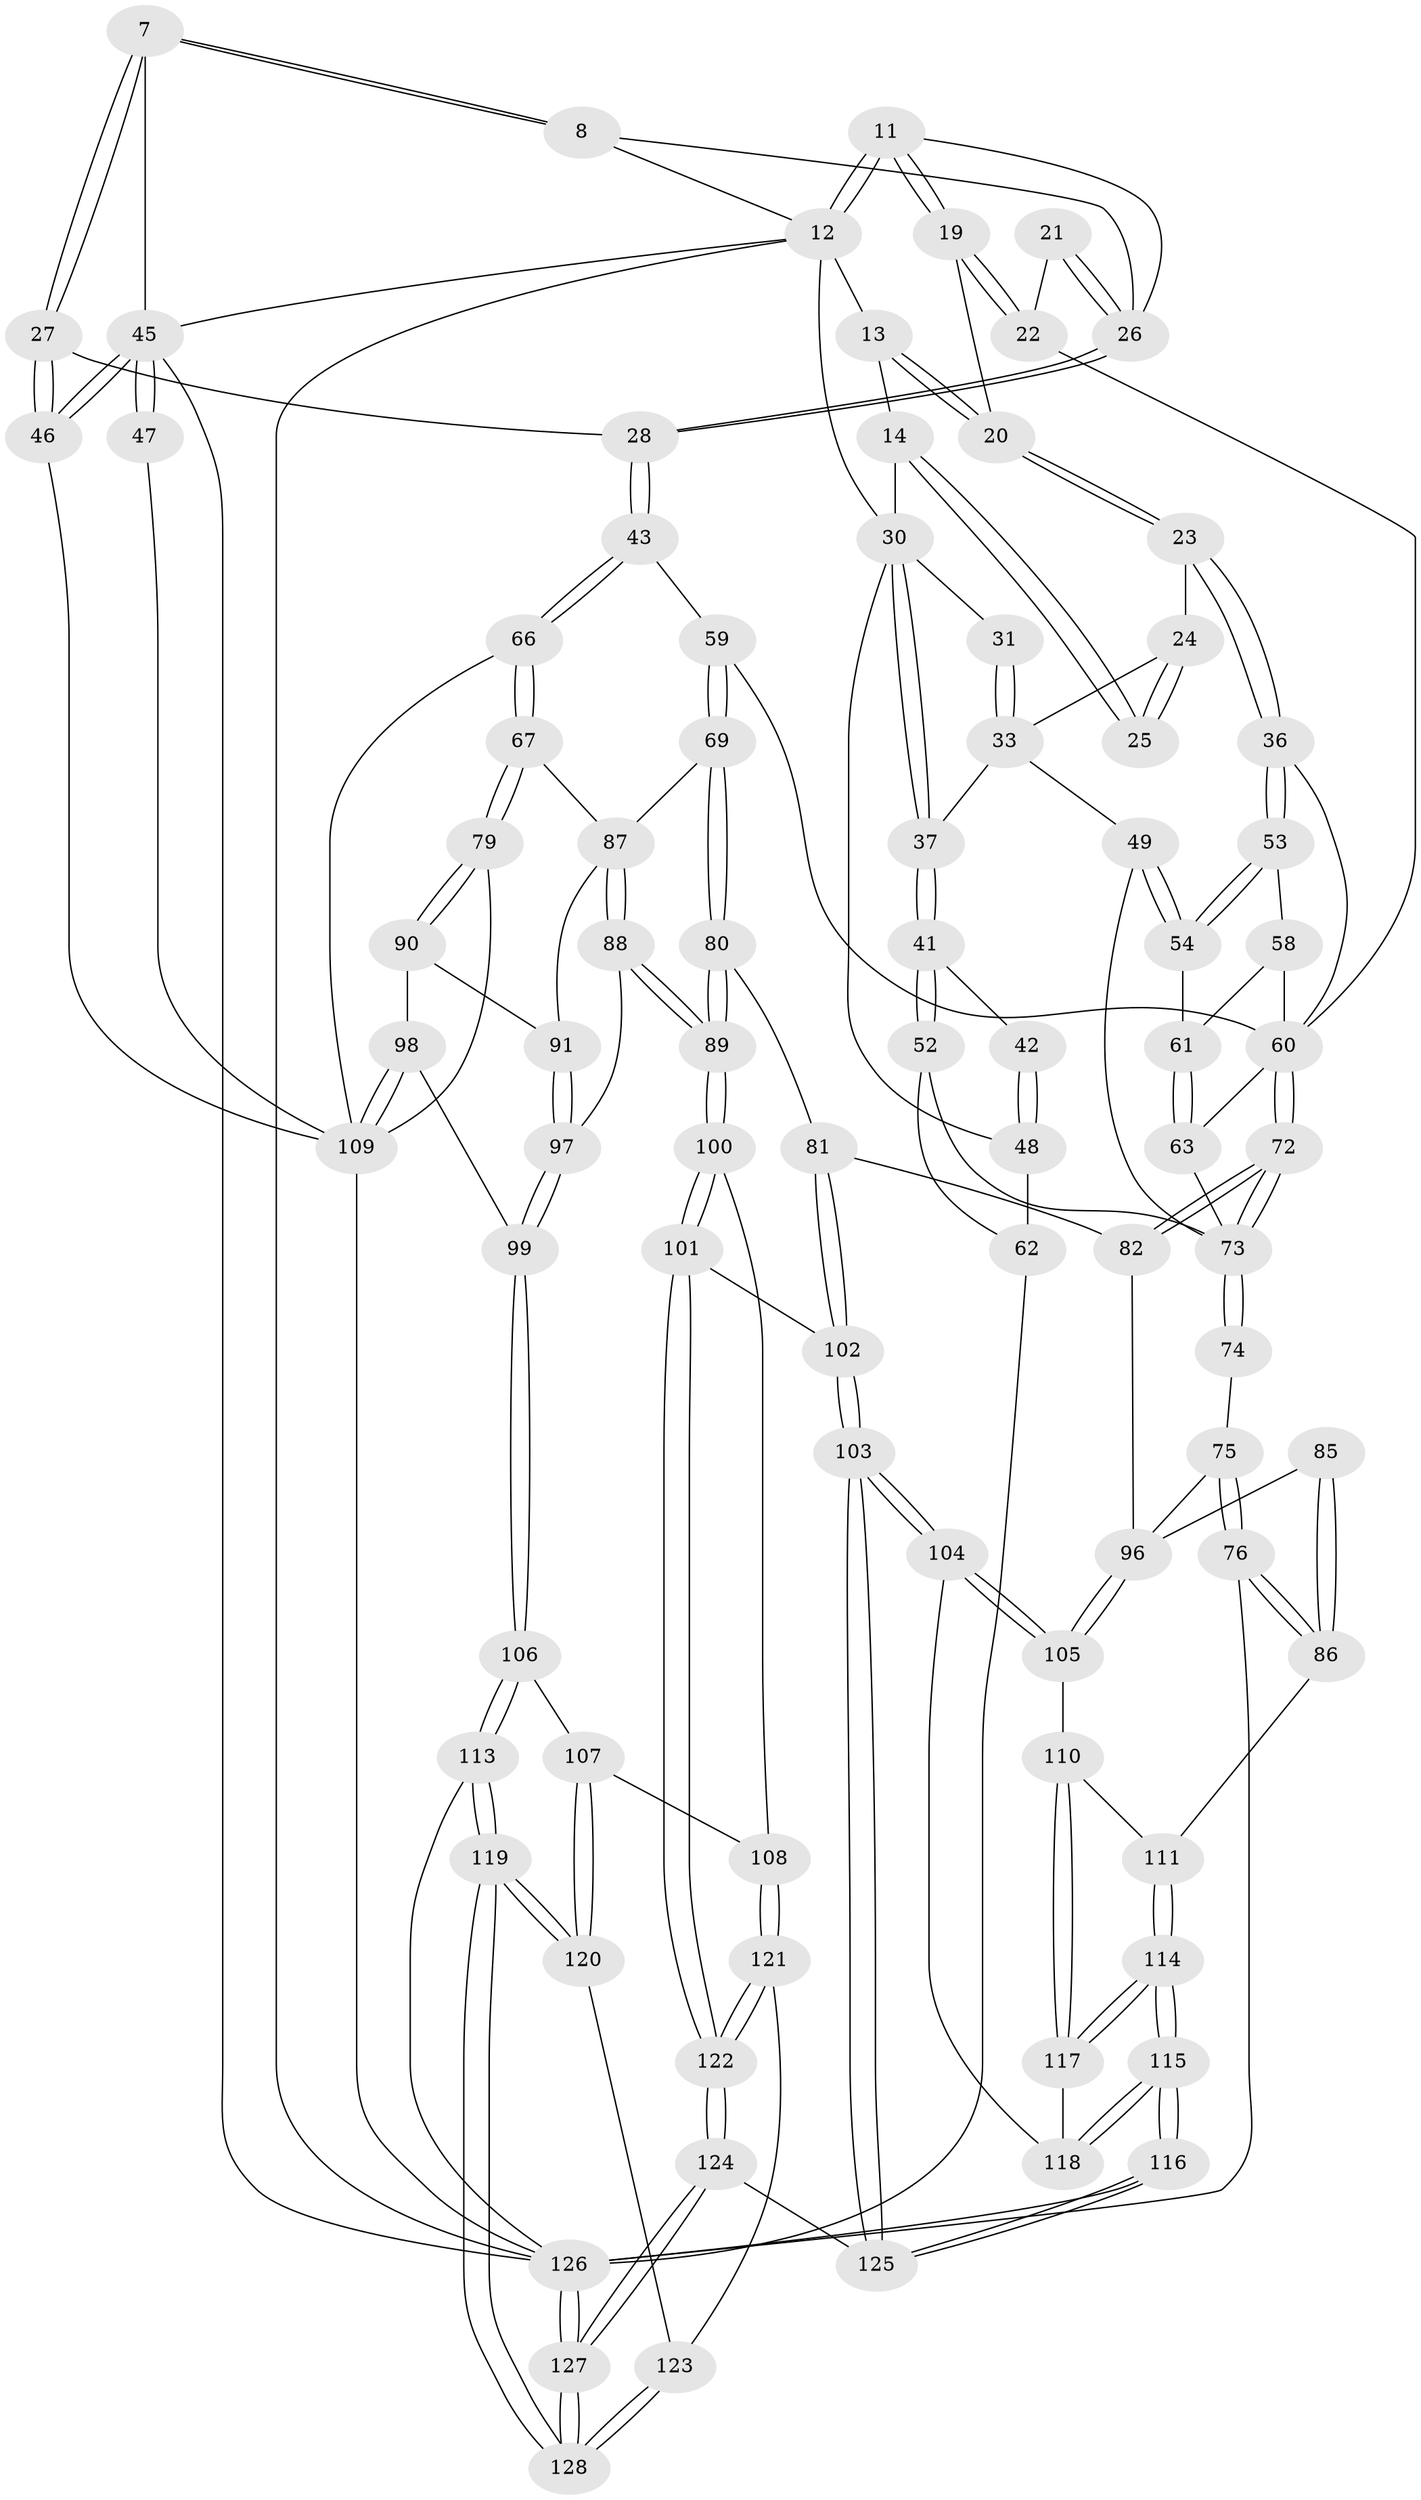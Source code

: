 // original degree distribution, {3: 0.0234375, 6: 0.234375, 4: 0.234375, 5: 0.5078125}
// Generated by graph-tools (version 1.1) at 2025/05/03/04/25 22:05:30]
// undirected, 89 vertices, 215 edges
graph export_dot {
graph [start="1"]
  node [color=gray90,style=filled];
  7 [pos="+0.8508489123765898+0.1211873263343718"];
  8 [pos="+0.7754398580180121+0"];
  11 [pos="+0.5609670785513486+0.12232123687845127",super="+10"];
  12 [pos="+0.3176457838262851+0",super="+4+5+9"];
  13 [pos="+0.31536686729635593+0.023163021369430062"];
  14 [pos="+0.2899970013730439+0.0787395319837252"];
  19 [pos="+0.5502906541293118+0.15390624893767538"];
  20 [pos="+0.4530797314906219+0.17581928942651806"];
  21 [pos="+0.5839407462318698+0.2033012829992128"];
  22 [pos="+0.581564877780066+0.20338097276097036"];
  23 [pos="+0.4310305755098506+0.2566565659739518"];
  24 [pos="+0.31472315804708567+0.2281250113027803"];
  25 [pos="+0.28582647664226957+0.09449995151068463"];
  26 [pos="+0.7323932154486091+0.2617091075744353",super="+17+18"];
  27 [pos="+0.7869783625744374+0.30624694555233883"];
  28 [pos="+0.7600099517184266+0.3053711947137199"];
  30 [pos="+0.13384938975323013+0.2010365995121254",super="+29+16"];
  31 [pos="+0.23209301628031367+0.15074302588251645"];
  33 [pos="+0.2165327717093882+0.27221762557339046",super="+32"];
  36 [pos="+0.4432174388769845+0.294433715499705"];
  37 [pos="+0.17268179539326817+0.26725286094188805"];
  41 [pos="+0.14929119070262625+0.2967903814058549"];
  42 [pos="+0.1301564073809408+0.29747096030204717"];
  43 [pos="+0.6811398675774655+0.3524697829944934"];
  45 [pos="+1+0.2801476201788086",super="+6+1+2"];
  46 [pos="+0.8100128736803839+0.3207218661290563"];
  47 [pos="+1+0.2903687383217356"];
  48 [pos="+0.044876421713326876+0.34164330003091126",super="+40+38"];
  49 [pos="+0.28264759977287907+0.35954817952011536"];
  52 [pos="+0.1632197613178682+0.4187084326300218"];
  53 [pos="+0.44062414811700396+0.29924548360884407"];
  54 [pos="+0.34693137630355636+0.3451122712746338"];
  58 [pos="+0.4411606992177941+0.30340820373748795"];
  59 [pos="+0.5968196926240427+0.4975369351092571",super="+44"];
  60 [pos="+0.5209874371354469+0.45965592793797266",super="+57+34"];
  61 [pos="+0.4041358274381644+0.40487779919155875"];
  62 [pos="+0+0.5072791669303327",super="+55"];
  63 [pos="+0.41016052081075716+0.4353815665563227"];
  66 [pos="+0.7582126538937808+0.5079671720560037"];
  67 [pos="+0.7573926425071987+0.5210422469608283"];
  69 [pos="+0.6043171141468351+0.5176550458324388"];
  72 [pos="+0.3667549480338267+0.5906424134931768"];
  73 [pos="+0.3548103891273355+0.5672043493085843",super="+64+50+51"];
  74 [pos="+0.18484792547383289+0.522795010873986"];
  75 [pos="+0.16830313851766648+0.5486230242338878"];
  76 [pos="+0+0.6219204996611785"];
  79 [pos="+0.8502282361729854+0.6123584622056266"];
  80 [pos="+0.42939058451069534+0.6410243980195477"];
  81 [pos="+0.40652875368550295+0.6374866806951828"];
  82 [pos="+0.3719661721341394+0.6224857755067904"];
  85 [pos="+0.1742627026114989+0.668465418318534"];
  86 [pos="+0+0.6924412407485954"];
  87 [pos="+0.6227100033243542+0.589164572895736",super="+68"];
  88 [pos="+0.612047168071588+0.6793690756948683"];
  89 [pos="+0.5665781879248208+0.7286152449399544"];
  90 [pos="+0.85016790894844+0.6133051541507142"];
  91 [pos="+0.8171273127966927+0.6396542269848001"];
  96 [pos="+0.27509635886209427+0.7178307063008234",super="+84"];
  97 [pos="+0.7706748519229354+0.6965655526727617"];
  98 [pos="+0.8390443960909705+0.7961064217747306",super="+94"];
  99 [pos="+0.7609425197935077+0.7691150071259687"];
  100 [pos="+0.571119925986779+0.7882929806590715"];
  101 [pos="+0.5206397803953308+0.8312746309588047"];
  102 [pos="+0.4378971523622485+0.8528530707968186"];
  103 [pos="+0.3816096080151362+0.891158945967068"];
  104 [pos="+0.3478743913267127+0.8758011166275719"];
  105 [pos="+0.272027240581078+0.7405631870344548"];
  106 [pos="+0.7561435862722118+0.7771128868124755"];
  107 [pos="+0.6490290406364971+0.8268130070579084"];
  108 [pos="+0.6333717025489869+0.8240318423302607"];
  109 [pos="+0.9044786160868322+0.8806779252174829",super="+93"];
  110 [pos="+0.185927959737438+0.7980815024306767"];
  111 [pos="+0.07658858572099511+0.7726711092584564"];
  113 [pos="+0.8030688535671189+0.908872437033873"];
  114 [pos="+0.09354685076743859+0.9322110087457679"];
  115 [pos="+0.00373842466855958+1"];
  116 [pos="+0+1"];
  117 [pos="+0.18019369412234626+0.8347112209473566"];
  118 [pos="+0.2439287934163223+0.9283743026753614"];
  119 [pos="+0.7627309707797323+0.9420969566534025"];
  120 [pos="+0.6628904272754337+0.847430036759998"];
  121 [pos="+0.6117886521832421+0.9312492236628471"];
  122 [pos="+0.5539978592675838+0.9601431753292093"];
  123 [pos="+0.6634850677264961+0.9641626513808866"];
  124 [pos="+0.4723448203585945+1"];
  125 [pos="+0.45745619771254337+1"];
  126 [pos="+0.9854841807142674+1",super="+95+112"];
  127 [pos="+0.7065794496335444+1"];
  128 [pos="+0.7221414899364696+1"];
  7 -- 8;
  7 -- 8;
  7 -- 27;
  7 -- 27;
  7 -- 45;
  8 -- 26;
  8 -- 12;
  11 -- 12 [weight=2];
  11 -- 12;
  11 -- 19;
  11 -- 19;
  11 -- 26;
  12 -- 13;
  12 -- 45;
  12 -- 30;
  12 -- 126;
  13 -- 14;
  13 -- 20;
  13 -- 20;
  14 -- 25;
  14 -- 25;
  14 -- 30;
  19 -- 20;
  19 -- 22;
  19 -- 22;
  20 -- 23;
  20 -- 23;
  21 -- 22;
  21 -- 26 [weight=2];
  21 -- 26;
  22 -- 60;
  23 -- 24;
  23 -- 36;
  23 -- 36;
  24 -- 25;
  24 -- 25;
  24 -- 33;
  26 -- 28;
  26 -- 28;
  27 -- 28;
  27 -- 46;
  27 -- 46;
  28 -- 43;
  28 -- 43;
  30 -- 31;
  30 -- 37;
  30 -- 37;
  30 -- 48 [weight=2];
  31 -- 33;
  31 -- 33;
  33 -- 37;
  33 -- 49;
  36 -- 53;
  36 -- 53;
  36 -- 60;
  37 -- 41;
  37 -- 41;
  41 -- 42;
  41 -- 52;
  41 -- 52;
  42 -- 48 [weight=2];
  42 -- 48;
  43 -- 66;
  43 -- 66;
  43 -- 59;
  45 -- 46;
  45 -- 46;
  45 -- 47 [weight=2];
  45 -- 47;
  45 -- 126;
  46 -- 109;
  47 -- 109;
  48 -- 62 [weight=2];
  49 -- 54;
  49 -- 54;
  49 -- 73;
  52 -- 62;
  52 -- 73;
  53 -- 54;
  53 -- 54;
  53 -- 58;
  54 -- 61;
  58 -- 61;
  58 -- 60;
  59 -- 60 [weight=2];
  59 -- 69;
  59 -- 69;
  60 -- 72;
  60 -- 72;
  60 -- 63;
  61 -- 63;
  61 -- 63;
  62 -- 126;
  63 -- 73;
  66 -- 67;
  66 -- 67;
  66 -- 109;
  67 -- 79;
  67 -- 79;
  67 -- 87;
  69 -- 80;
  69 -- 80;
  69 -- 87;
  72 -- 73;
  72 -- 73;
  72 -- 82;
  72 -- 82;
  73 -- 74 [weight=2];
  73 -- 74;
  74 -- 75;
  75 -- 76;
  75 -- 76;
  75 -- 96;
  76 -- 86;
  76 -- 86;
  76 -- 126;
  79 -- 90;
  79 -- 90;
  79 -- 109;
  80 -- 81;
  80 -- 89;
  80 -- 89;
  81 -- 82;
  81 -- 102;
  81 -- 102;
  82 -- 96;
  85 -- 86;
  85 -- 86;
  85 -- 96 [weight=2];
  86 -- 111;
  87 -- 88;
  87 -- 88;
  87 -- 91;
  88 -- 89;
  88 -- 89;
  88 -- 97;
  89 -- 100;
  89 -- 100;
  90 -- 91;
  90 -- 98;
  91 -- 97;
  91 -- 97;
  96 -- 105;
  96 -- 105;
  97 -- 99;
  97 -- 99;
  98 -- 99;
  98 -- 109 [weight=2];
  98 -- 109;
  99 -- 106;
  99 -- 106;
  100 -- 101;
  100 -- 101;
  100 -- 108;
  101 -- 102;
  101 -- 122;
  101 -- 122;
  102 -- 103;
  102 -- 103;
  103 -- 104;
  103 -- 104;
  103 -- 125;
  103 -- 125;
  104 -- 105;
  104 -- 105;
  104 -- 118;
  105 -- 110;
  106 -- 107;
  106 -- 113;
  106 -- 113;
  107 -- 108;
  107 -- 120;
  107 -- 120;
  108 -- 121;
  108 -- 121;
  109 -- 126 [weight=2];
  110 -- 111;
  110 -- 117;
  110 -- 117;
  111 -- 114;
  111 -- 114;
  113 -- 119;
  113 -- 119;
  113 -- 126;
  114 -- 115;
  114 -- 115;
  114 -- 117;
  114 -- 117;
  115 -- 116;
  115 -- 116;
  115 -- 118;
  115 -- 118;
  116 -- 125;
  116 -- 125;
  116 -- 126;
  117 -- 118;
  119 -- 120;
  119 -- 120;
  119 -- 128;
  119 -- 128;
  120 -- 123;
  121 -- 122;
  121 -- 122;
  121 -- 123;
  122 -- 124;
  122 -- 124;
  123 -- 128;
  123 -- 128;
  124 -- 125;
  124 -- 127;
  124 -- 127;
  126 -- 127;
  126 -- 127;
  127 -- 128;
  127 -- 128;
}
